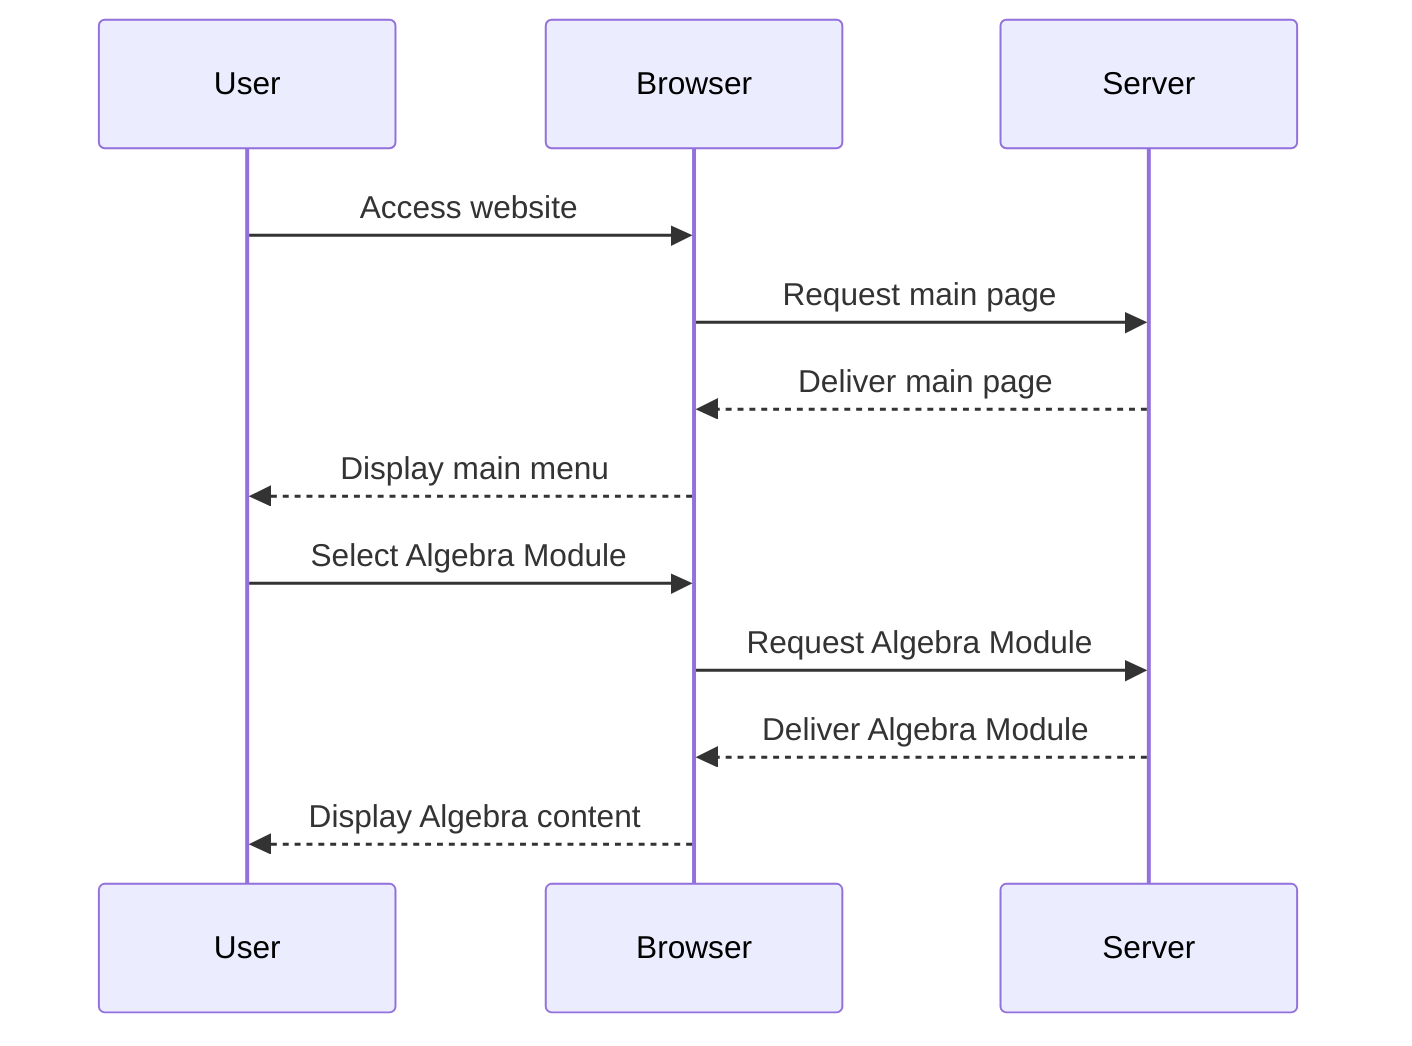 sequenceDiagram
    participant User
    participant Browser
    participant Server

    User->>Browser: Access website
    Browser->>Server: Request main page
    Server-->>Browser: Deliver main page
    Browser-->>User: Display main menu

    User->>Browser: Select Algebra Module
    Browser->>Server: Request Algebra Module
    Server-->>Browser: Deliver Algebra Module
    Browser-->>User: Display Algebra content
